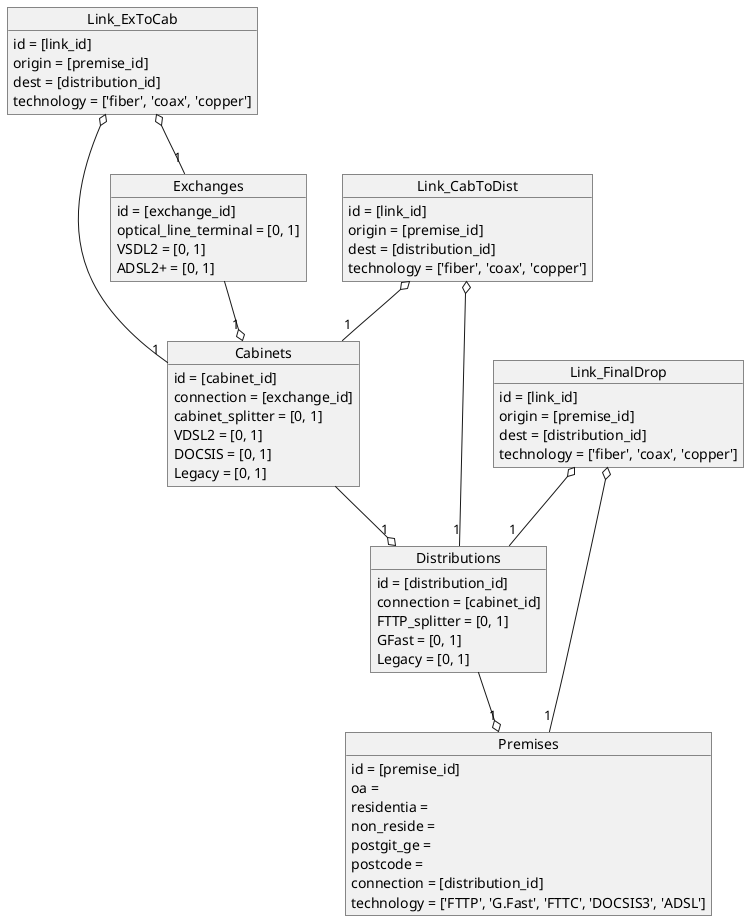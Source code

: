 @startuml
object Premises
object Distributions
object Cabinets
object Exchanges

object Link_FinalDrop
object Link_CabToDist
object Link_ExToCab

Premises : id = [premise_id]
Premises : oa =
Premises : residentia =
Premises : non_reside = 
Premises : postgit_ge = 
Premises : postcode = 
Premises : connection = [distribution_id]
Premises : technology = ['FTTP', 'G.Fast', 'FTTC', 'DOCSIS3', 'ADSL']

Distributions : id = [distribution_id]
Distributions : connection = [cabinet_id]
Distributions : FTTP_splitter = [0, 1]
Distributions : GFast = [0, 1]
Distributions : Legacy = [0, 1]

Cabinets : id = [cabinet_id]
Cabinets : connection = [exchange_id]
Cabinets : cabinet_splitter = [0, 1]
Cabinets : VDSL2 = [0, 1]
Cabinets : DOCSIS = [0, 1]
Cabinets : Legacy = [0, 1]

Exchanges : id = [exchange_id]
Exchanges : optical_line_terminal = [0, 1]
Exchanges : VSDL2 = [0, 1]
Exchanges : ADSL2+ = [0, 1]

Link_FinalDrop : id = [link_id]
Link_FinalDrop : origin = [premise_id]
Link_FinalDrop : dest = [distribution_id]
Link_FinalDrop : technology = ['fiber', 'coax', 'copper']

Link_CabToDist : id = [link_id]
Link_CabToDist : origin = [premise_id]
Link_CabToDist : dest = [distribution_id]
Link_CabToDist : technology = ['fiber', 'coax', 'copper']

Link_ExToCab : id = [link_id]
Link_ExToCab : origin = [premise_id]
Link_ExToCab : dest = [distribution_id]
Link_ExToCab : technology = ['fiber', 'coax', 'copper']

Distributions --o "1" Premises
Cabinets --o "1" Distributions
Exchanges --o "1" Cabinets

Link_FinalDrop o-- "1" Premises
Link_FinalDrop o-- "1" Distributions
Link_CabToDist o-- "1" Distributions
Link_CabToDist o-- "1" Cabinets
Link_ExToCab o-- "1" Cabinets
Link_ExToCab o-- "1" Exchanges

@enduml